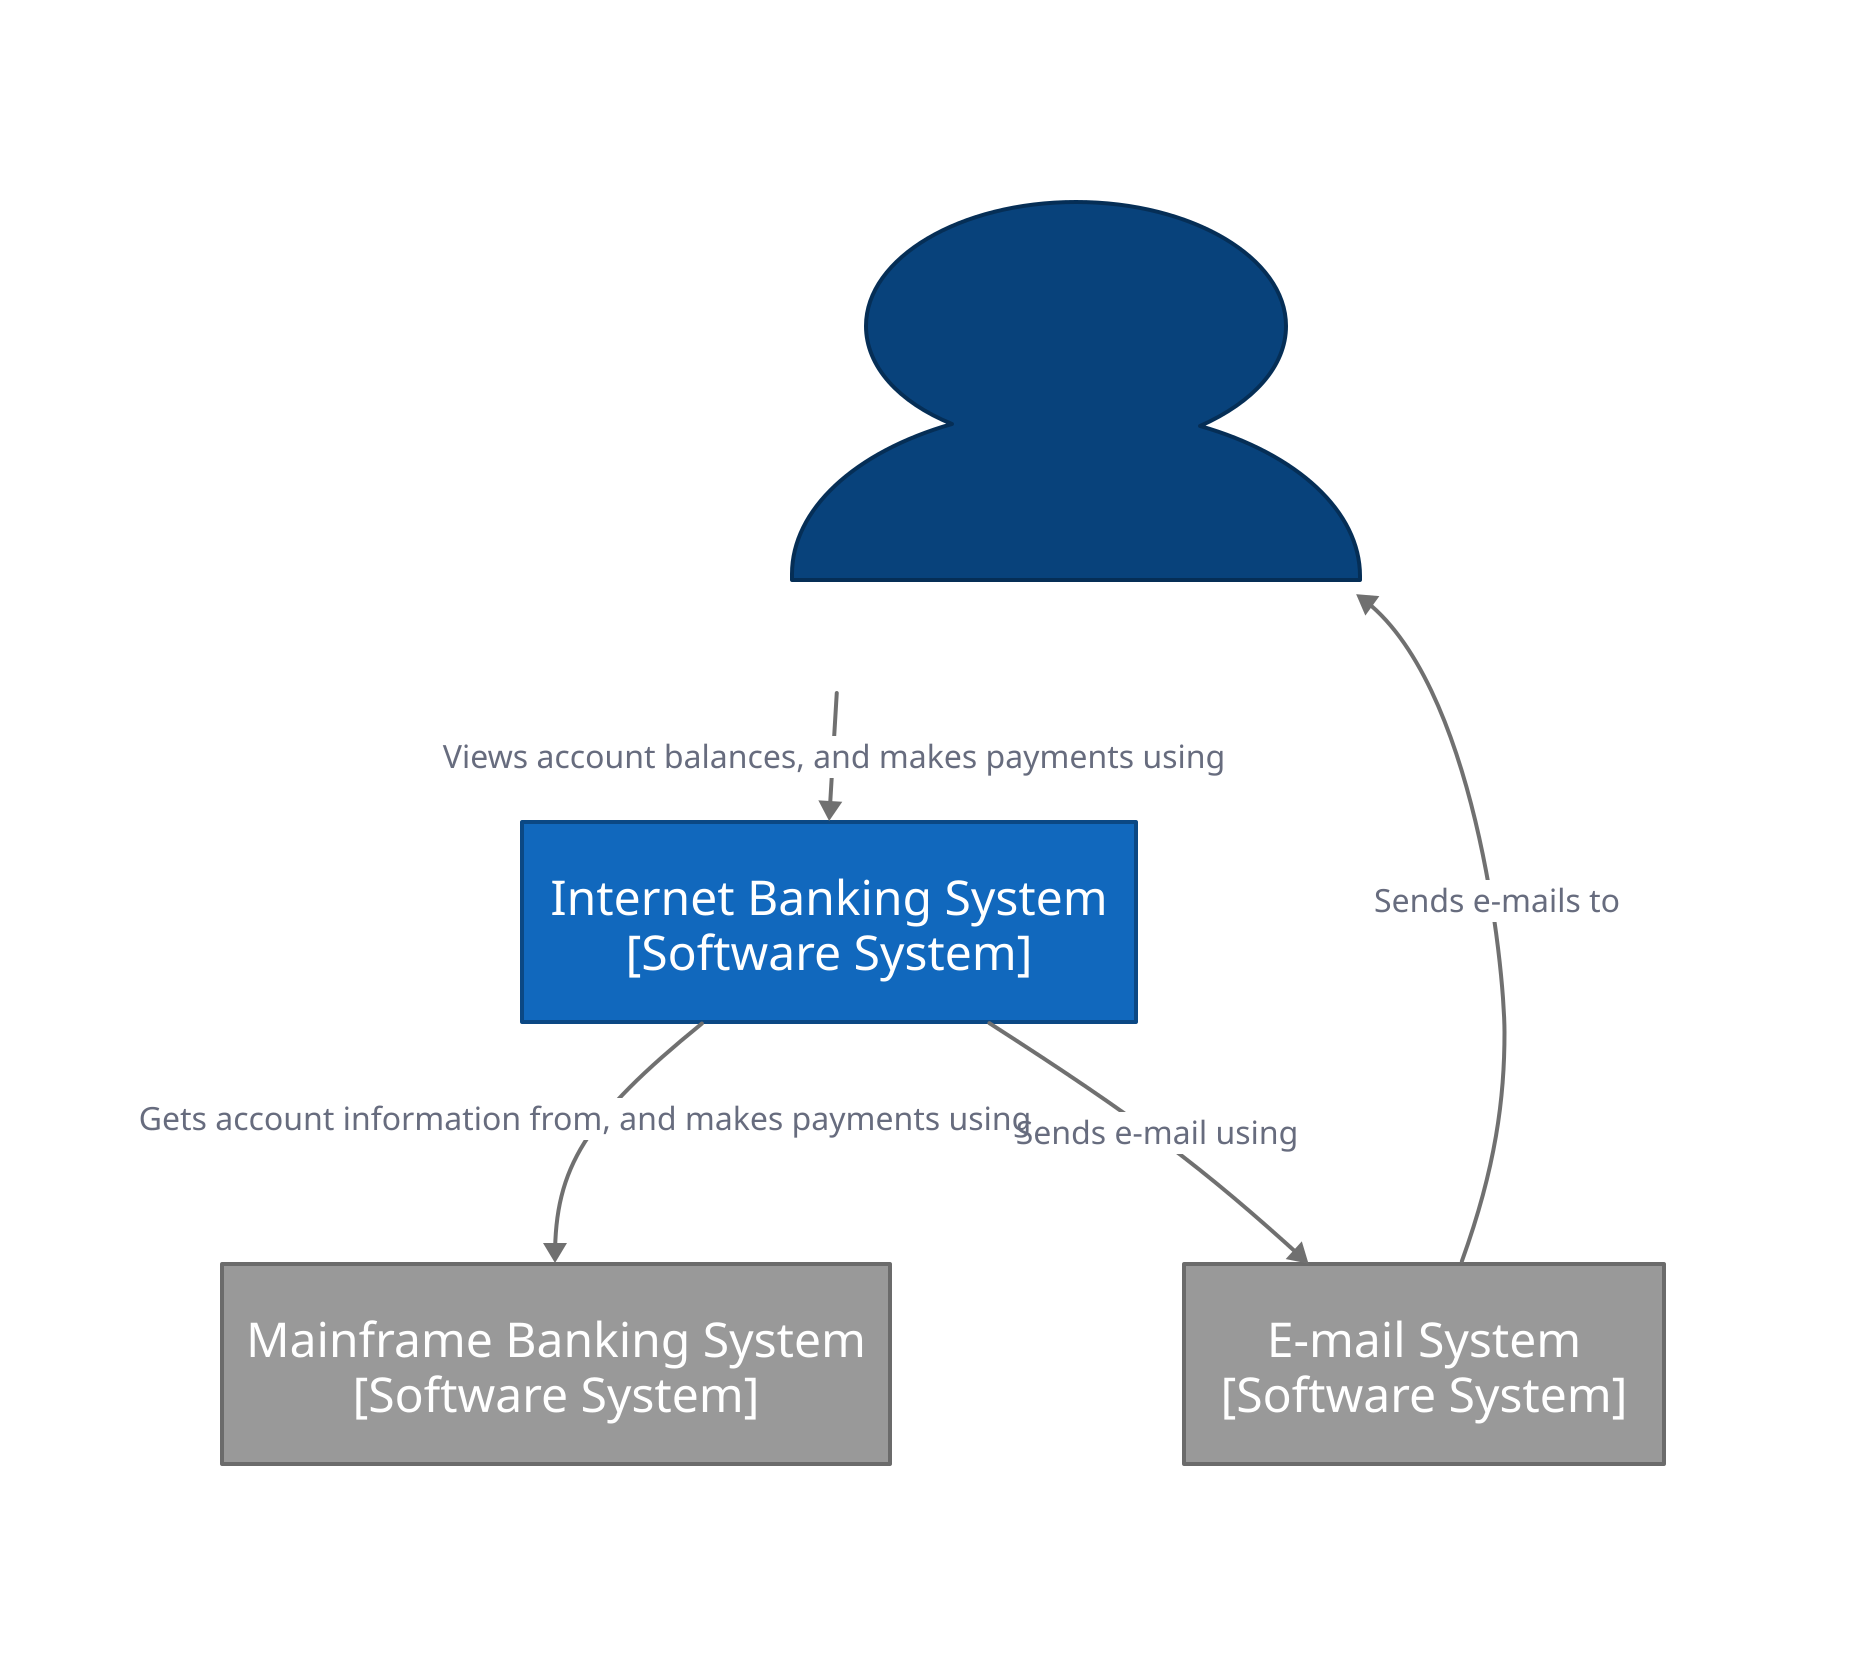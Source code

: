 container_1: {
  label: "Personal Banking Customer\n[Person]"
  shape: person
  style: {
    fill: "#08427b"
    font-color: "#ffffff"
    font-size: 22
    multiple: false
    opacity: 1.0
    stroke: "#052e56"
  }
}
container_2: {
  label: "Internet Banking System\n[Software System]"
  shape: rectangle
  style: {
    fill: "#1168bd"
    font-color: "#ffffff"
    font-size: 24
    multiple: false
    opacity: 1.0
    stroke: "#0b4884"
  }
}
container_4: {
  label: "Mainframe Banking System\n[Software System]"
  shape: rectangle
  style: {
    fill: "#999999"
    font-color: "#ffffff"
    font-size: 24
    multiple: false
    opacity: 1.0
    stroke: "#6b6b6b"
  }
}
container_6: {
  label: "E-mail System\n[Software System]"
  shape: rectangle
  style: {
    fill: "#999999"
    font-color: "#ffffff"
    font-size: 24
    multiple: false
    opacity: 1.0
    stroke: "#6b6b6b"
  }
}

container_1 -> container_2: {
  label: "Views account balances, and makes payments using"
  style: {
    opacity: 1.0
    stroke: "#707070"
    stroke-width: 2
  }
}
container_2 -> container_4: {
  label: "Gets account information from, and makes payments using"
  style: {
    opacity: 1.0
    stroke: "#707070"
    stroke-width: 2
  }
}
container_2 -> container_6: {
  label: "Sends e-mail using"
  style: {
    opacity: 1.0
    stroke: "#707070"
    stroke-width: 2
  }
}
container_6 -> container_1: {
  label: "Sends e-mails to"
  style: {
    opacity: 1.0
    stroke: "#707070"
    stroke-width: 2
  }
}
